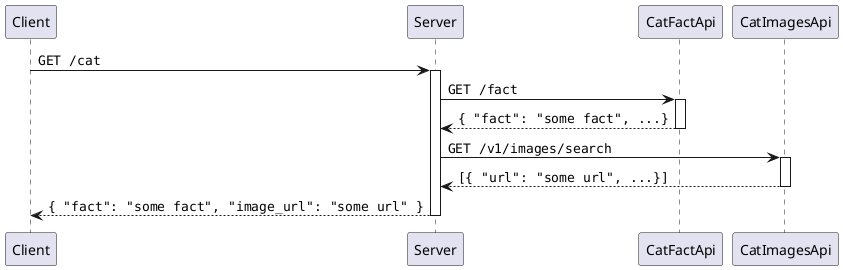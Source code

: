 @startuml

Client -> Server++: ""GET /cat""
    Server -> CatFactApi++: ""GET /fact""
    return ""{ "fact": "some fact", ...}""
    Server -> CatImagesApi++: ""GET /v1/images/search""
    return ""[{ "url": "some url", ...}]""
return ""{ "fact": "some fact", "image_url": "some url" }""

@enduml